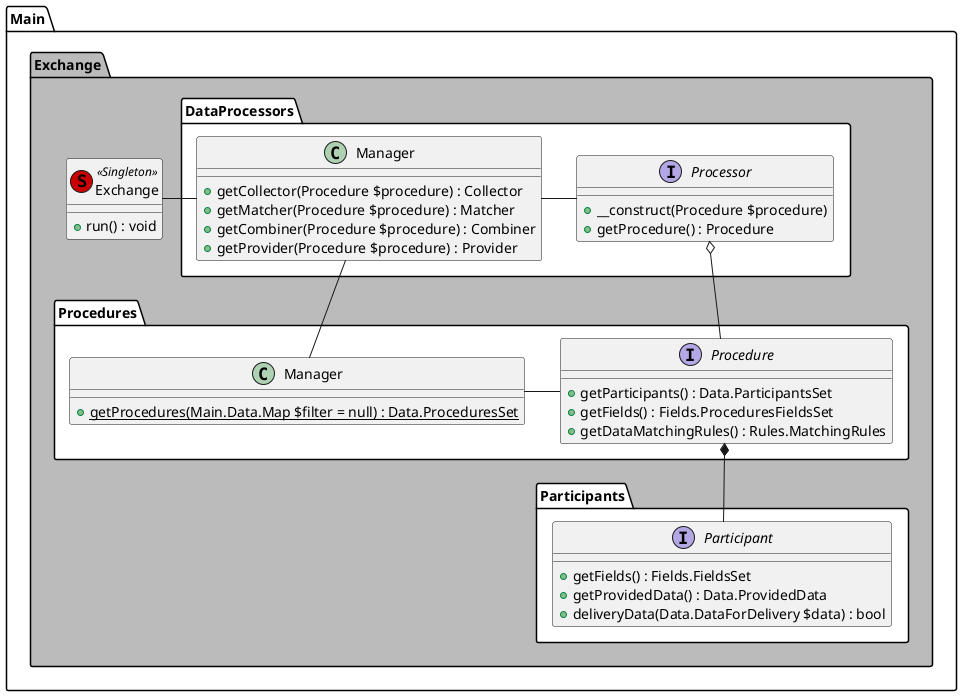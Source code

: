 @startuml

namespace Main.Exchange #BBB {
    class Exchange << (S,#CC0000) Singleton >> {
        +run() : void
    }

    namespace Participants #FFF {
        interface Participant {
            +getFields() : Fields.FieldsSet
            +getProvidedData() : Data.ProvidedData
            +deliveryData(Data.DataForDelivery $data) : bool
        }
    }

    namespace Procedures #FFF {
        class Manager {
            +{static}getProcedures(Main.Data.Map $filter = null) : Data.ProceduresSet
        }

        interface Procedure {
            +getParticipants() : Data.ParticipantsSet
            +getFields() : Fields.ProceduresFieldsSet
            +getDataMatchingRules() : Rules.MatchingRules
        }

        Manager - Procedure
    }

    namespace DataProcessors #FFF {
        class Manager {
            +getCollector(Procedure $procedure) : Collector
            +getMatcher(Procedure $procedure) : Matcher
            +getCombiner(Procedure $procedure) : Combiner
            +getProvider(Procedure $procedure) : Provider
        }

        interface Processor {
            +__construct(Procedure $procedure)
            +getProcedure() : Procedure
        }

        Manager - Processor
    }

    Exchange                                -   Main.Exchange.DataProcessors.Manager
    Main.Exchange.DataProcessors.Manager    -   Main.Exchange.Procedures.Manager
    Main.Exchange.Procedures.Procedure      *-- Main.Exchange.Participants.Participant
    Main.Exchange.DataProcessors.Processor  o-- Main.Exchange.Procedures.Procedure
}

@enduml